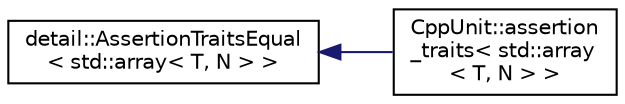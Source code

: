 digraph "Graphical Class Hierarchy"
{
  edge [fontname="Helvetica",fontsize="10",labelfontname="Helvetica",labelfontsize="10"];
  node [fontname="Helvetica",fontsize="10",shape=record];
  rankdir="LR";
  Node0 [label="detail::AssertionTraitsEqual\l\< std::array\< T, N \> \>",height=0.2,width=0.4,color="black", fillcolor="white", style="filled",URL="$classdetail_1_1AssertionTraitsEqual_3_01std_1_1array_3_01T_00_01N_01_4_01_4.html"];
  Node0 -> Node1 [dir="back",color="midnightblue",fontsize="10",style="solid",fontname="Helvetica"];
  Node1 [label="CppUnit::assertion\l_traits\< std::array\l\< T, N \> \>",height=0.2,width=0.4,color="black", fillcolor="white", style="filled",URL="$classCppUnit_1_1assertion__traits_3_01std_1_1array_3_01T_00_01N_01_4_01_4.html"];
}

